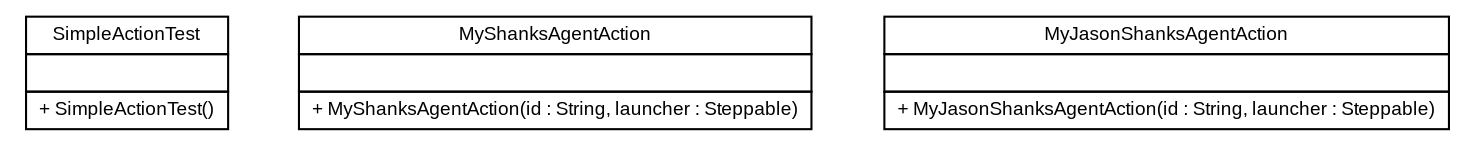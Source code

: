 #!/usr/local/bin/dot
#
# Class diagram 
# Generated by UMLGraph version 5.1 (http://www.umlgraph.org/)
#

digraph G {
	edge [fontname="arial",fontsize=10,labelfontname="arial",labelfontsize=10];
	node [fontname="arial",fontsize=10,shape=plaintext];
	nodesep=0.25;
	ranksep=0.5;
	// es.upm.dit.gsi.shanks.agent.action.test.SimpleActionTest
	c0 [label=<<table title="es.upm.dit.gsi.shanks.agent.action.test.SimpleActionTest" border="0" cellborder="1" cellspacing="0" cellpadding="2" port="p" href="./SimpleActionTest.html">
		<tr><td><table border="0" cellspacing="0" cellpadding="1">
<tr><td align="center" balign="center"> SimpleActionTest </td></tr>
		</table></td></tr>
		<tr><td><table border="0" cellspacing="0" cellpadding="1">
<tr><td align="left" balign="left">  </td></tr>
		</table></td></tr>
		<tr><td><table border="0" cellspacing="0" cellpadding="1">
<tr><td align="left" balign="left"> + SimpleActionTest() </td></tr>
		</table></td></tr>
		</table>>, fontname="arial", fontcolor="black", fontsize=9.0];
	// es.upm.dit.gsi.shanks.agent.action.test.MyShanksAgentAction
	c1 [label=<<table title="es.upm.dit.gsi.shanks.agent.action.test.MyShanksAgentAction" border="0" cellborder="1" cellspacing="0" cellpadding="2" port="p" href="./MyShanksAgentAction.html">
		<tr><td><table border="0" cellspacing="0" cellpadding="1">
<tr><td align="center" balign="center"> MyShanksAgentAction </td></tr>
		</table></td></tr>
		<tr><td><table border="0" cellspacing="0" cellpadding="1">
<tr><td align="left" balign="left">  </td></tr>
		</table></td></tr>
		<tr><td><table border="0" cellspacing="0" cellpadding="1">
<tr><td align="left" balign="left"> + MyShanksAgentAction(id : String, launcher : Steppable) </td></tr>
		</table></td></tr>
		</table>>, fontname="arial", fontcolor="black", fontsize=9.0];
	// es.upm.dit.gsi.shanks.agent.action.test.MyJasonShanksAgentAction
	c2 [label=<<table title="es.upm.dit.gsi.shanks.agent.action.test.MyJasonShanksAgentAction" border="0" cellborder="1" cellspacing="0" cellpadding="2" port="p" href="./MyJasonShanksAgentAction.html">
		<tr><td><table border="0" cellspacing="0" cellpadding="1">
<tr><td align="center" balign="center"> MyJasonShanksAgentAction </td></tr>
		</table></td></tr>
		<tr><td><table border="0" cellspacing="0" cellpadding="1">
<tr><td align="left" balign="left">  </td></tr>
		</table></td></tr>
		<tr><td><table border="0" cellspacing="0" cellpadding="1">
<tr><td align="left" balign="left"> + MyJasonShanksAgentAction(id : String, launcher : Steppable) </td></tr>
		</table></td></tr>
		</table>>, fontname="arial", fontcolor="black", fontsize=9.0];
}


